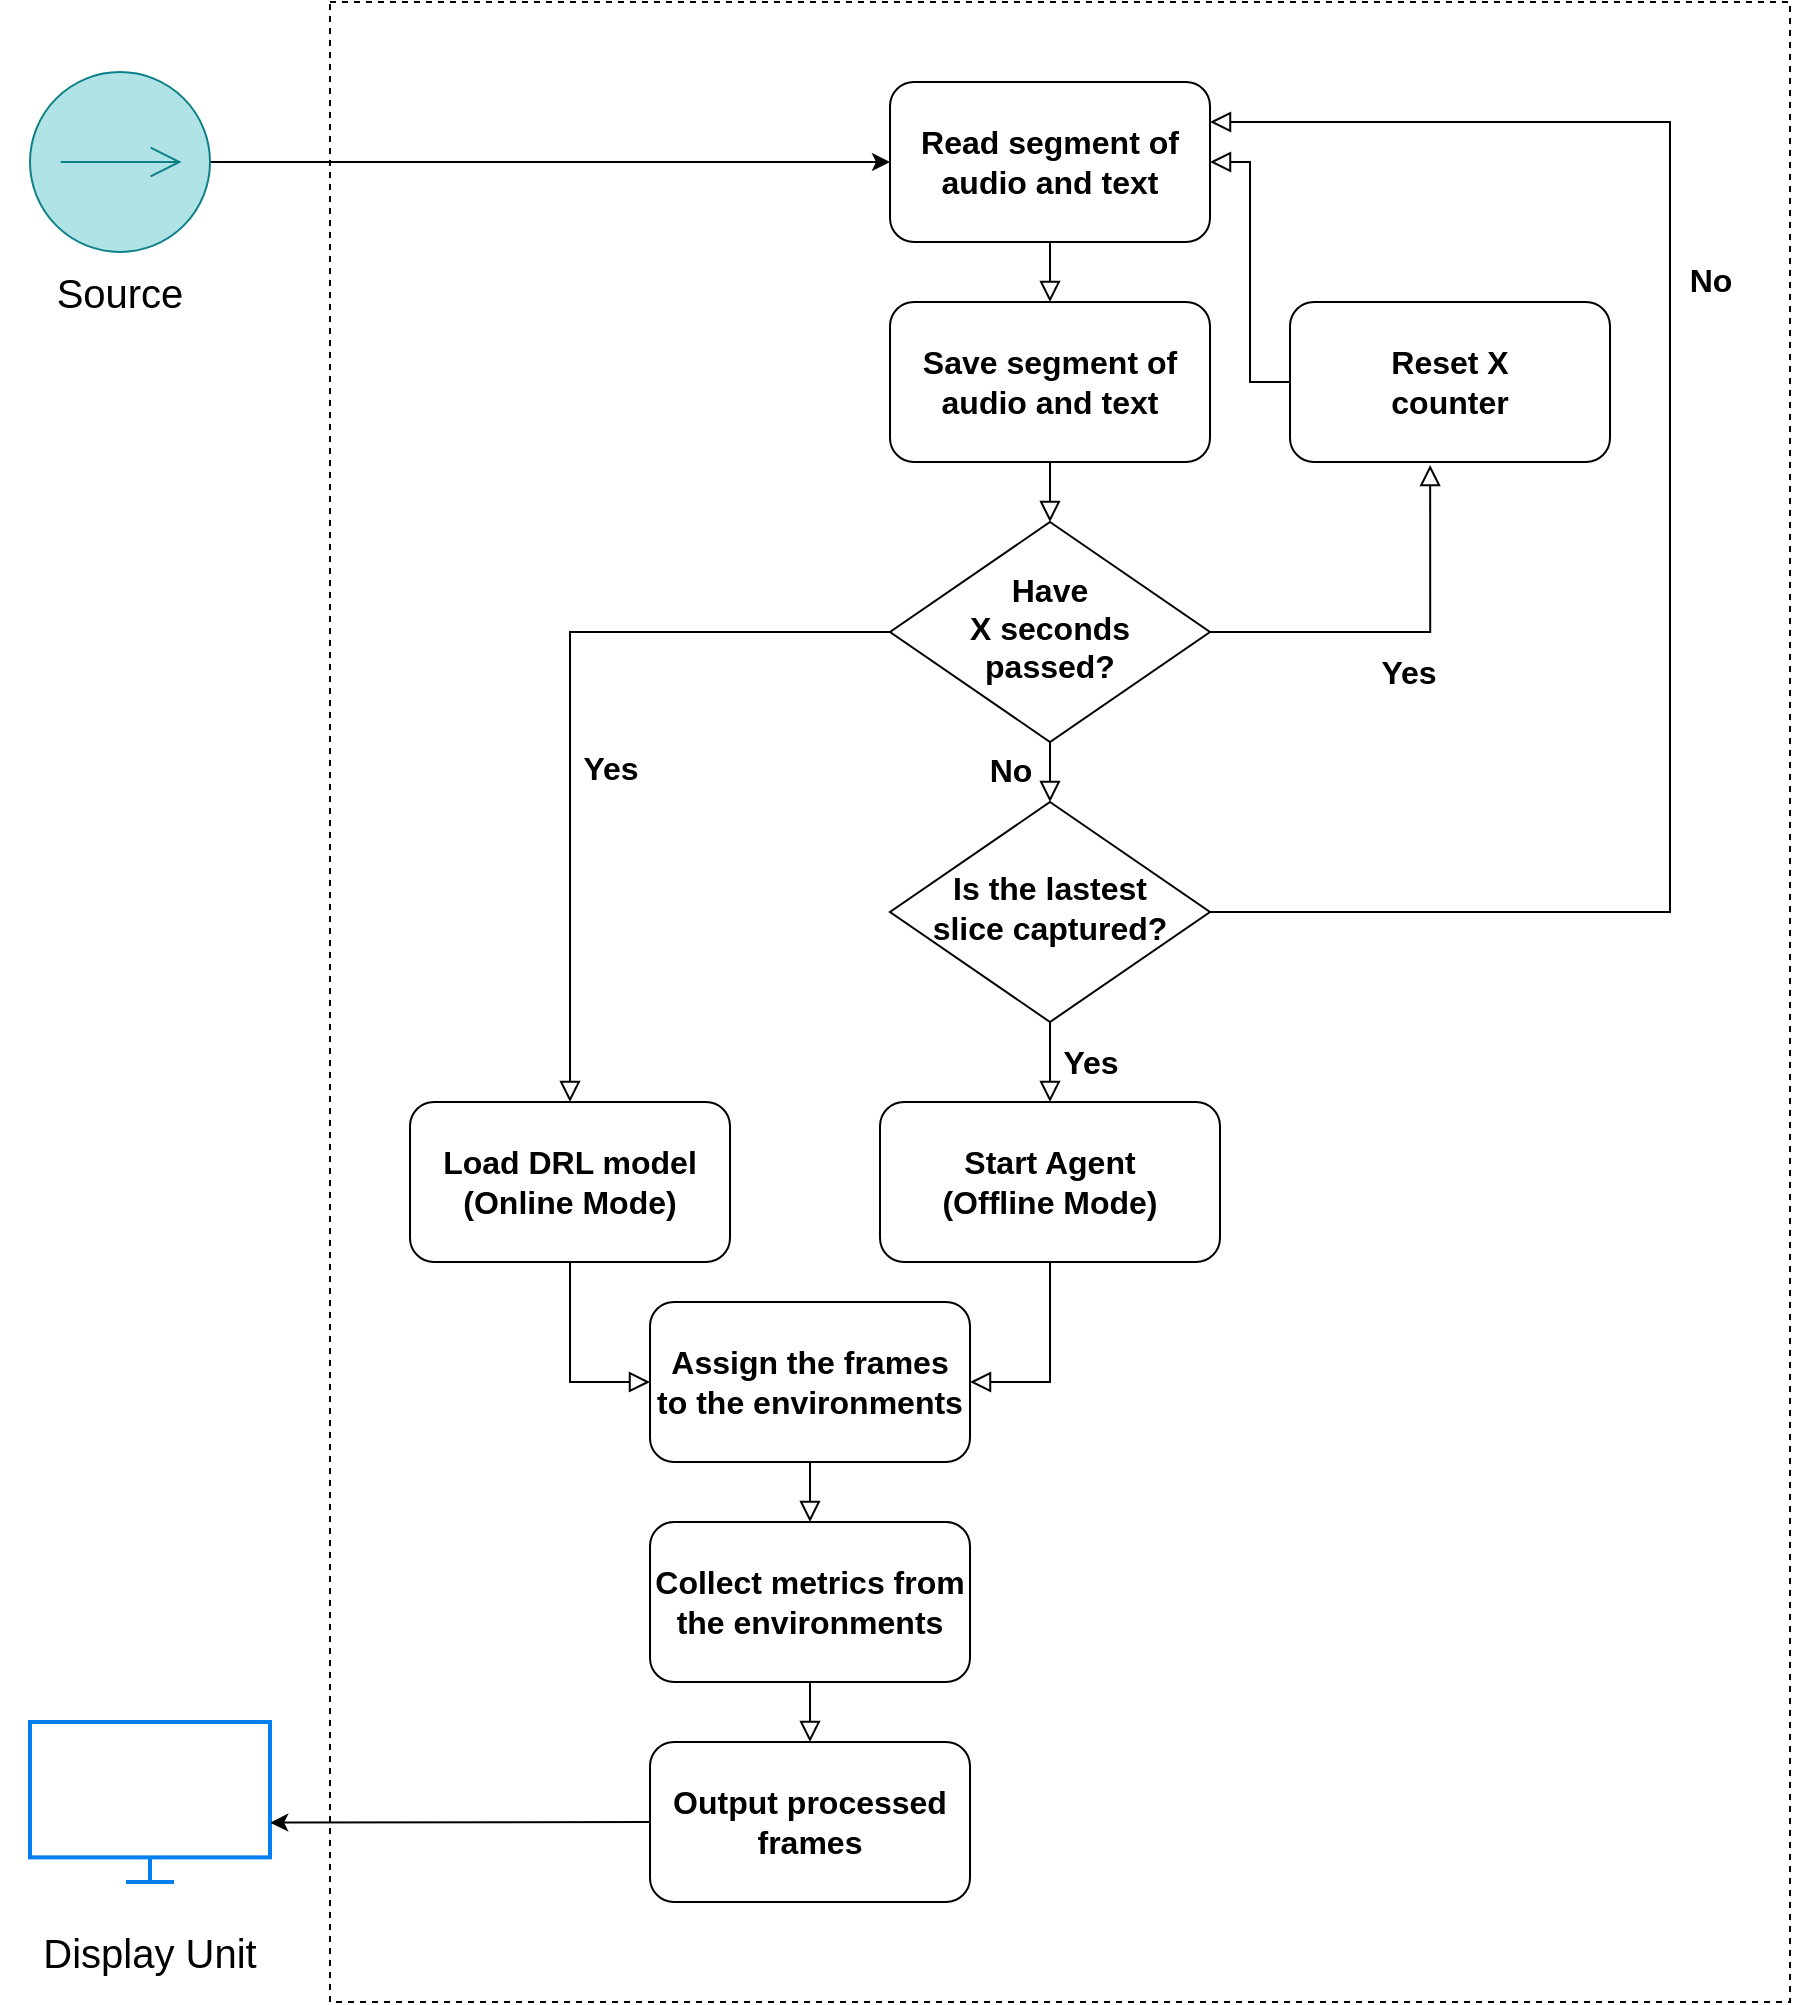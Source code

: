 <mxfile version="21.6.7" type="device">
  <diagram name="Page-1" id="_ZTiE3eISSxjlIUHzLJK">
    <mxGraphModel dx="2961" dy="2328" grid="1" gridSize="10" guides="1" tooltips="1" connect="1" arrows="1" fold="1" page="1" pageScale="1" pageWidth="850" pageHeight="1100" math="0" shadow="0">
      <root>
        <mxCell id="0" />
        <mxCell id="1" parent="0" />
        <mxCell id="GB4b23yEZWxMeV6U5OUT-1" value="" style="rounded=0;whiteSpace=wrap;html=1;dashed=1;" vertex="1" parent="1">
          <mxGeometry x="-200" y="-160" width="730" height="1000" as="geometry" />
        </mxCell>
        <mxCell id="GB4b23yEZWxMeV6U5OUT-2" value="" style="html=1;verticalLabelPosition=bottom;align=center;labelBackgroundColor=#ffffff;verticalAlign=top;strokeWidth=2;strokeColor=#0080F0;shadow=0;dashed=0;shape=mxgraph.ios7.icons.monitor;" vertex="1" parent="1">
          <mxGeometry x="-350" y="700" width="120" height="80" as="geometry" />
        </mxCell>
        <mxCell id="GB4b23yEZWxMeV6U5OUT-4" value="Read segment of audio and text" style="rounded=1;whiteSpace=wrap;html=1;fontSize=16;glass=0;strokeWidth=1;shadow=0;fontStyle=1" vertex="1" parent="1">
          <mxGeometry x="80" y="-120" width="160" height="80" as="geometry" />
        </mxCell>
        <mxCell id="GB4b23yEZWxMeV6U5OUT-5" value="" style="rounded=0;html=1;jettySize=auto;orthogonalLoop=1;fontSize=11;endArrow=block;endFill=0;endSize=8;strokeWidth=1;shadow=0;labelBackgroundColor=none;edgeStyle=orthogonalEdgeStyle;exitX=0.5;exitY=1;exitDx=0;exitDy=0;entryX=0.5;entryY=0;entryDx=0;entryDy=0;" edge="1" parent="1" source="GB4b23yEZWxMeV6U5OUT-4" target="GB4b23yEZWxMeV6U5OUT-6">
          <mxGeometry relative="1" as="geometry">
            <mxPoint x="184" y="230" as="sourcePoint" />
            <mxPoint x="160" y="20" as="targetPoint" />
          </mxGeometry>
        </mxCell>
        <mxCell id="GB4b23yEZWxMeV6U5OUT-6" value="Save segment of audio and text" style="rounded=1;whiteSpace=wrap;html=1;fontSize=16;glass=0;strokeWidth=1;shadow=0;fontStyle=1" vertex="1" parent="1">
          <mxGeometry x="80" y="-10" width="160" height="80" as="geometry" />
        </mxCell>
        <mxCell id="GB4b23yEZWxMeV6U5OUT-7" value="" style="rounded=0;html=1;jettySize=auto;orthogonalLoop=1;fontSize=11;endArrow=block;endFill=0;endSize=8;strokeWidth=1;shadow=0;labelBackgroundColor=none;edgeStyle=orthogonalEdgeStyle;exitX=0.5;exitY=1;exitDx=0;exitDy=0;entryX=0.5;entryY=0;entryDx=0;entryDy=0;" edge="1" parent="1" source="GB4b23yEZWxMeV6U5OUT-6" target="GB4b23yEZWxMeV6U5OUT-8">
          <mxGeometry relative="1" as="geometry">
            <mxPoint x="170" y="-30" as="sourcePoint" />
            <mxPoint x="160" y="130" as="targetPoint" />
          </mxGeometry>
        </mxCell>
        <mxCell id="GB4b23yEZWxMeV6U5OUT-8" value="Have&lt;br style=&quot;border-color: var(--border-color); font-size: 16px;&quot;&gt;X seconds&lt;br style=&quot;border-color: var(--border-color); font-size: 16px;&quot;&gt;passed?" style="rhombus;whiteSpace=wrap;html=1;shadow=0;fontFamily=Helvetica;fontSize=16;align=center;strokeWidth=1;spacing=6;spacingTop=-4;fontStyle=1" vertex="1" parent="1">
          <mxGeometry x="80" y="100" width="160" height="110" as="geometry" />
        </mxCell>
        <mxCell id="GB4b23yEZWxMeV6U5OUT-9" value="&lt;font style=&quot;font-size: 16px;&quot;&gt;&lt;b&gt;No&lt;/b&gt;&lt;/font&gt;" style="edgeStyle=orthogonalEdgeStyle;rounded=0;html=1;jettySize=auto;orthogonalLoop=1;fontSize=11;endArrow=block;endFill=0;endSize=8;strokeWidth=1;shadow=0;labelBackgroundColor=none;exitX=0.5;exitY=1;exitDx=0;exitDy=0;entryX=0.5;entryY=0;entryDx=0;entryDy=0;" edge="1" parent="1" source="GB4b23yEZWxMeV6U5OUT-8" target="GB4b23yEZWxMeV6U5OUT-10">
          <mxGeometry x="0.006" y="-20" relative="1" as="geometry">
            <mxPoint y="-1" as="offset" />
            <mxPoint x="250" y="420" as="sourcePoint" />
            <mxPoint x="180" y="350" as="targetPoint" />
            <Array as="points" />
          </mxGeometry>
        </mxCell>
        <mxCell id="GB4b23yEZWxMeV6U5OUT-10" value="Is the lastest&lt;br&gt;slice captured?" style="rhombus;whiteSpace=wrap;html=1;shadow=0;fontFamily=Helvetica;fontSize=16;align=center;strokeWidth=1;spacing=6;spacingTop=-4;fontStyle=1" vertex="1" parent="1">
          <mxGeometry x="80" y="240" width="160" height="110" as="geometry" />
        </mxCell>
        <mxCell id="GB4b23yEZWxMeV6U5OUT-11" value="&lt;font style=&quot;font-size: 16px;&quot;&gt;&lt;b&gt;Yes&lt;/b&gt;&lt;/font&gt;" style="edgeStyle=orthogonalEdgeStyle;rounded=0;html=1;jettySize=auto;orthogonalLoop=1;fontSize=11;endArrow=block;endFill=0;endSize=8;strokeWidth=1;shadow=0;labelBackgroundColor=none;exitX=1;exitY=0.5;exitDx=0;exitDy=0;entryX=0.438;entryY=1.019;entryDx=0;entryDy=0;entryPerimeter=0;" edge="1" parent="1" source="GB4b23yEZWxMeV6U5OUT-8" target="GB4b23yEZWxMeV6U5OUT-26">
          <mxGeometry x="0.016" y="-20" relative="1" as="geometry">
            <mxPoint as="offset" />
            <mxPoint x="390" y="330" as="sourcePoint" />
            <mxPoint x="340" y="-10" as="targetPoint" />
            <Array as="points">
              <mxPoint x="350" y="155" />
            </Array>
          </mxGeometry>
        </mxCell>
        <mxCell id="GB4b23yEZWxMeV6U5OUT-12" value="&lt;font style=&quot;font-size: 16px;&quot;&gt;&lt;b&gt;Yes&lt;/b&gt;&lt;/font&gt;" style="edgeStyle=orthogonalEdgeStyle;rounded=0;html=1;jettySize=auto;orthogonalLoop=1;fontSize=11;endArrow=block;endFill=0;endSize=8;strokeWidth=1;shadow=0;labelBackgroundColor=none;exitX=0;exitY=0.5;exitDx=0;exitDy=0;entryX=0.5;entryY=0;entryDx=0;entryDy=0;" edge="1" parent="1" source="GB4b23yEZWxMeV6U5OUT-8" target="GB4b23yEZWxMeV6U5OUT-13">
          <mxGeometry x="0.153" y="20" relative="1" as="geometry">
            <mxPoint as="offset" />
            <mxPoint x="250" y="230" as="sourcePoint" />
            <mxPoint x="160" y="360" as="targetPoint" />
          </mxGeometry>
        </mxCell>
        <mxCell id="GB4b23yEZWxMeV6U5OUT-13" value="Load DRL model&lt;br style=&quot;font-size: 16px;&quot;&gt;(Online Mode)" style="rounded=1;whiteSpace=wrap;html=1;fontSize=16;glass=0;strokeWidth=1;shadow=0;fontStyle=1" vertex="1" parent="1">
          <mxGeometry x="-160" y="390" width="160" height="80" as="geometry" />
        </mxCell>
        <mxCell id="GB4b23yEZWxMeV6U5OUT-14" value="" style="rounded=0;html=1;jettySize=auto;orthogonalLoop=1;fontSize=11;endArrow=block;endFill=0;endSize=8;strokeWidth=1;shadow=0;labelBackgroundColor=none;edgeStyle=orthogonalEdgeStyle;exitX=0.5;exitY=1;exitDx=0;exitDy=0;entryX=0;entryY=0.5;entryDx=0;entryDy=0;" edge="1" parent="1" source="GB4b23yEZWxMeV6U5OUT-13" target="GB4b23yEZWxMeV6U5OUT-15">
          <mxGeometry relative="1" as="geometry">
            <mxPoint x="170" y="290" as="sourcePoint" />
            <mxPoint x="160" y="480" as="targetPoint" />
          </mxGeometry>
        </mxCell>
        <mxCell id="GB4b23yEZWxMeV6U5OUT-15" value="Assign the frames to the environments" style="rounded=1;whiteSpace=wrap;html=1;fontSize=16;glass=0;strokeWidth=1;shadow=0;fontStyle=1" vertex="1" parent="1">
          <mxGeometry x="-40" y="490" width="160" height="80" as="geometry" />
        </mxCell>
        <mxCell id="GB4b23yEZWxMeV6U5OUT-16" value="" style="rounded=0;html=1;jettySize=auto;orthogonalLoop=1;fontSize=11;endArrow=block;endFill=0;endSize=8;strokeWidth=1;shadow=0;labelBackgroundColor=none;edgeStyle=orthogonalEdgeStyle;exitX=0.5;exitY=1;exitDx=0;exitDy=0;entryX=0.5;entryY=0;entryDx=0;entryDy=0;" edge="1" parent="1" source="GB4b23yEZWxMeV6U5OUT-15" target="GB4b23yEZWxMeV6U5OUT-25">
          <mxGeometry relative="1" as="geometry">
            <mxPoint x="170" y="630" as="sourcePoint" />
            <mxPoint x="170" y="830" as="targetPoint" />
          </mxGeometry>
        </mxCell>
        <mxCell id="GB4b23yEZWxMeV6U5OUT-17" value="&lt;font style=&quot;font-size: 16px;&quot;&gt;&lt;b&gt;Yes&lt;/b&gt;&lt;/font&gt;" style="edgeStyle=orthogonalEdgeStyle;rounded=0;html=1;jettySize=auto;orthogonalLoop=1;fontSize=11;endArrow=block;endFill=0;endSize=8;strokeWidth=1;shadow=0;labelBackgroundColor=none;exitX=0.5;exitY=1;exitDx=0;exitDy=0;entryX=0.5;entryY=0;entryDx=0;entryDy=0;" edge="1" parent="1" source="GB4b23yEZWxMeV6U5OUT-10" target="GB4b23yEZWxMeV6U5OUT-18">
          <mxGeometry y="20" relative="1" as="geometry">
            <mxPoint as="offset" />
            <mxPoint x="170" y="290" as="sourcePoint" />
            <mxPoint x="400" y="340" as="targetPoint" />
          </mxGeometry>
        </mxCell>
        <mxCell id="GB4b23yEZWxMeV6U5OUT-18" value="Start Agent&lt;br style=&quot;font-size: 16px;&quot;&gt;(Offline Mode)" style="rounded=1;whiteSpace=wrap;html=1;fontSize=16;glass=0;strokeWidth=1;shadow=0;fontStyle=1" vertex="1" parent="1">
          <mxGeometry x="75" y="390" width="170" height="80" as="geometry" />
        </mxCell>
        <mxCell id="GB4b23yEZWxMeV6U5OUT-19" value="" style="rounded=0;html=1;jettySize=auto;orthogonalLoop=1;fontSize=11;endArrow=block;endFill=0;endSize=8;strokeWidth=1;shadow=0;labelBackgroundColor=none;edgeStyle=orthogonalEdgeStyle;exitX=0.5;exitY=1;exitDx=0;exitDy=0;entryX=1;entryY=0.5;entryDx=0;entryDy=0;" edge="1" parent="1" source="GB4b23yEZWxMeV6U5OUT-18" target="GB4b23yEZWxMeV6U5OUT-15">
          <mxGeometry relative="1" as="geometry">
            <mxPoint x="170" y="560" as="sourcePoint" />
            <mxPoint x="170" y="640" as="targetPoint" />
          </mxGeometry>
        </mxCell>
        <mxCell id="GB4b23yEZWxMeV6U5OUT-20" value="" style="endArrow=classic;html=1;rounded=0;exitX=1;exitY=0.5;exitDx=0;exitDy=0;entryX=0;entryY=0.5;entryDx=0;entryDy=0;exitPerimeter=0;" edge="1" parent="1" source="GB4b23yEZWxMeV6U5OUT-28" target="GB4b23yEZWxMeV6U5OUT-4">
          <mxGeometry width="50" height="50" relative="1" as="geometry">
            <mxPoint x="-240" y="-80" as="sourcePoint" />
            <mxPoint x="-140" y="50" as="targetPoint" />
          </mxGeometry>
        </mxCell>
        <mxCell id="GB4b23yEZWxMeV6U5OUT-21" value="Output processed frames" style="rounded=1;whiteSpace=wrap;html=1;fontSize=16;glass=0;strokeWidth=1;shadow=0;fontStyle=1" vertex="1" parent="1">
          <mxGeometry x="-40" y="710" width="160" height="80" as="geometry" />
        </mxCell>
        <mxCell id="GB4b23yEZWxMeV6U5OUT-22" value="" style="rounded=0;html=1;jettySize=auto;orthogonalLoop=1;fontSize=11;endArrow=block;endFill=0;endSize=8;strokeWidth=1;shadow=0;labelBackgroundColor=none;edgeStyle=orthogonalEdgeStyle;exitX=0.5;exitY=1;exitDx=0;exitDy=0;entryX=0.5;entryY=0;entryDx=0;entryDy=0;" edge="1" parent="1" source="GB4b23yEZWxMeV6U5OUT-25" target="GB4b23yEZWxMeV6U5OUT-21">
          <mxGeometry relative="1" as="geometry">
            <mxPoint x="310" y="800" as="sourcePoint" />
            <mxPoint x="310" y="880" as="targetPoint" />
          </mxGeometry>
        </mxCell>
        <mxCell id="GB4b23yEZWxMeV6U5OUT-23" value="&lt;font style=&quot;font-size: 16px;&quot;&gt;&lt;b&gt;No&lt;/b&gt;&lt;/font&gt;" style="edgeStyle=orthogonalEdgeStyle;rounded=0;html=1;jettySize=auto;orthogonalLoop=1;fontSize=11;endArrow=block;endFill=0;endSize=8;strokeWidth=1;shadow=0;labelBackgroundColor=none;exitX=1;exitY=0.5;exitDx=0;exitDy=0;entryX=1;entryY=0.25;entryDx=0;entryDy=0;" edge="1" parent="1" source="GB4b23yEZWxMeV6U5OUT-10" target="GB4b23yEZWxMeV6U5OUT-4">
          <mxGeometry x="0.278" y="-20" relative="1" as="geometry">
            <mxPoint as="offset" />
            <mxPoint x="590" y="365" as="sourcePoint" />
            <mxPoint x="470" y="-210" as="targetPoint" />
            <Array as="points">
              <mxPoint x="470" y="295" />
              <mxPoint x="470" y="-100" />
            </Array>
          </mxGeometry>
        </mxCell>
        <mxCell id="GB4b23yEZWxMeV6U5OUT-24" value="" style="endArrow=classic;html=1;rounded=0;exitX=0;exitY=0.5;exitDx=0;exitDy=0;entryX=1.001;entryY=0.629;entryDx=0;entryDy=0;entryPerimeter=0;" edge="1" parent="1" source="GB4b23yEZWxMeV6U5OUT-21" target="GB4b23yEZWxMeV6U5OUT-2">
          <mxGeometry width="50" height="50" relative="1" as="geometry">
            <mxPoint x="-50" y="959.66" as="sourcePoint" />
            <mxPoint x="-360" y="959.66" as="targetPoint" />
            <Array as="points" />
          </mxGeometry>
        </mxCell>
        <mxCell id="GB4b23yEZWxMeV6U5OUT-25" value="Collect metrics from the environments" style="rounded=1;whiteSpace=wrap;html=1;fontSize=16;glass=0;strokeWidth=1;shadow=0;fontStyle=1" vertex="1" parent="1">
          <mxGeometry x="-40" y="600" width="160" height="80" as="geometry" />
        </mxCell>
        <mxCell id="GB4b23yEZWxMeV6U5OUT-26" value="Reset X&lt;br&gt;counter" style="rounded=1;whiteSpace=wrap;html=1;fontSize=16;glass=0;strokeWidth=1;shadow=0;fontStyle=1" vertex="1" parent="1">
          <mxGeometry x="280" y="-10" width="160" height="80" as="geometry" />
        </mxCell>
        <mxCell id="GB4b23yEZWxMeV6U5OUT-27" value="" style="rounded=0;html=1;jettySize=auto;orthogonalLoop=1;fontSize=11;endArrow=block;endFill=0;endSize=8;strokeWidth=1;shadow=0;labelBackgroundColor=none;edgeStyle=orthogonalEdgeStyle;exitX=0;exitY=0.5;exitDx=0;exitDy=0;entryX=1;entryY=0.5;entryDx=0;entryDy=0;" edge="1" parent="1" source="GB4b23yEZWxMeV6U5OUT-26" target="GB4b23yEZWxMeV6U5OUT-4">
          <mxGeometry relative="1" as="geometry">
            <mxPoint x="170" y="-30" as="sourcePoint" />
            <mxPoint x="170" as="targetPoint" />
          </mxGeometry>
        </mxCell>
        <mxCell id="GB4b23yEZWxMeV6U5OUT-28" value="" style="pointerEvents=1;verticalLabelPosition=bottom;shadow=0;dashed=0;align=center;html=1;verticalAlign=top;shape=mxgraph.electrical.signal_sources.source;aspect=fixed;points=[[0.5,0,0],[1,0.5,0],[0.5,1,0],[0,0.5,0]];elSignalType=dc1;fillColor=#b0e3e6;strokeColor=#0e8088;" vertex="1" parent="1">
          <mxGeometry x="-350" y="-125" width="90" height="90" as="geometry" />
        </mxCell>
        <mxCell id="GB4b23yEZWxMeV6U5OUT-30" value="Source" style="text;html=1;strokeColor=none;fillColor=none;align=center;verticalAlign=middle;whiteSpace=wrap;rounded=0;fontSize=20;" vertex="1" parent="1">
          <mxGeometry x="-365" y="-30" width="120" height="30" as="geometry" />
        </mxCell>
        <mxCell id="GB4b23yEZWxMeV6U5OUT-32" value="Display Unit" style="text;html=1;strokeColor=none;fillColor=none;align=center;verticalAlign=middle;whiteSpace=wrap;rounded=0;fontSize=20;" vertex="1" parent="1">
          <mxGeometry x="-350" y="800" width="120" height="30" as="geometry" />
        </mxCell>
      </root>
    </mxGraphModel>
  </diagram>
</mxfile>
